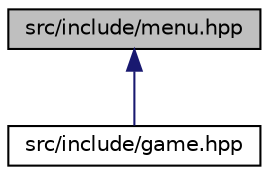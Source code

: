 digraph "src/include/menu.hpp"
{
 // LATEX_PDF_SIZE
  edge [fontname="Helvetica",fontsize="10",labelfontname="Helvetica",labelfontsize="10"];
  node [fontname="Helvetica",fontsize="10",shape=record];
  Node1 [label="src/include/menu.hpp",height=0.2,width=0.4,color="black", fillcolor="grey75", style="filled", fontcolor="black",tooltip="GameMenu class header."];
  Node1 -> Node2 [dir="back",color="midnightblue",fontsize="10",style="solid"];
  Node2 [label="src/include/game.hpp",height=0.2,width=0.4,color="black", fillcolor="white", style="filled",URL="$game_8hpp_source.html",tooltip=" "];
}
